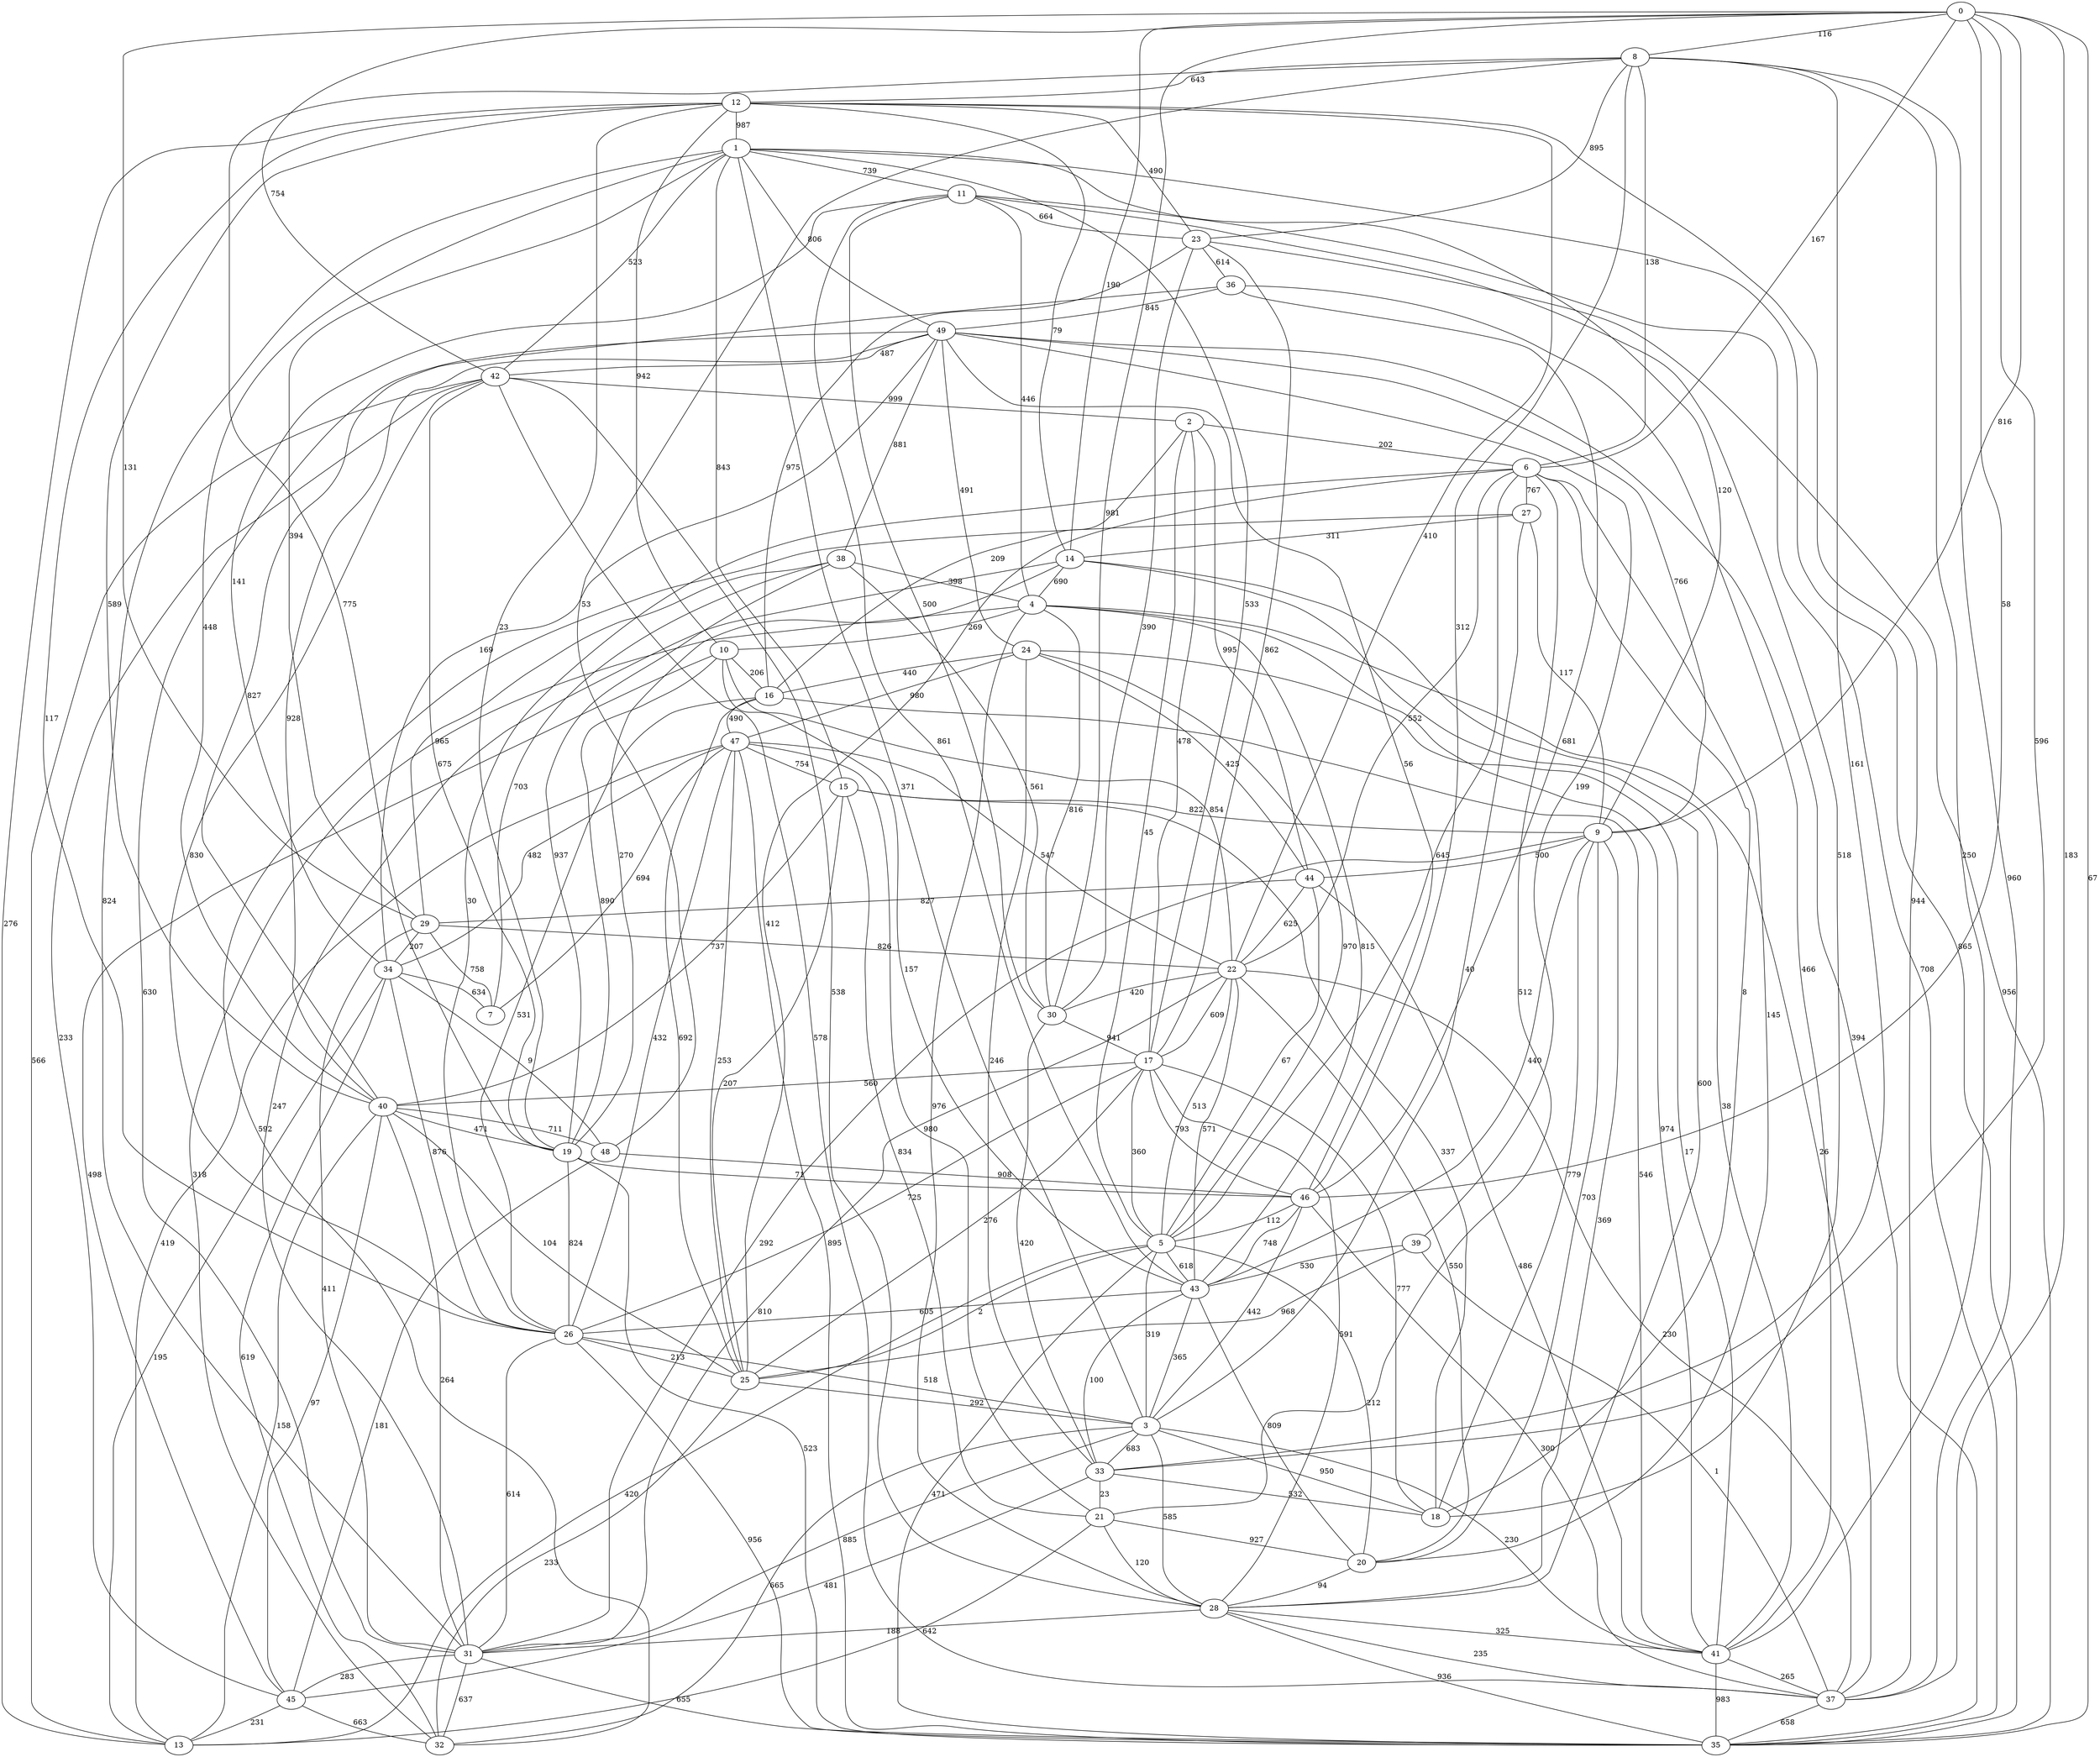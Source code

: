 strict graph G {
0;
1;
2;
3;
4;
5;
6;
7;
8;
9;
10;
11;
12;
13;
14;
15;
16;
17;
18;
19;
20;
21;
22;
23;
24;
25;
26;
27;
28;
29;
30;
31;
32;
33;
34;
35;
36;
37;
38;
39;
40;
41;
42;
43;
44;
45;
46;
47;
48;
49;
32 -- 27 [label=592];
5 -- 22 [label=513];
31 -- 1 [label=824];
0 -- 46 [label=58];
40 -- 1 [label=448];
6 -- 5 [label=645];
6 -- 21 [label=512];
8 -- 33 [label=161];
24 -- 16 [label=440];
9 -- 31 [label=292];
3 -- 1 [label=371];
17 -- 5 [label=360];
39 -- 43 [label=530];
3 -- 18 [label=950];
31 -- 45 [label=283];
28 -- 14 [label=600];
9 -- 20 [label=703];
10 -- 22 [label=854];
37 -- 35 [label=658];
8 -- 23 [label=895];
14 -- 0 [label=190];
10 -- 43 [label=157];
1 -- 29 [label=394];
34 -- 48 [label=9];
35 -- 0 [label=949];
17 -- 1 [label=533];
40 -- 13 [label=158];
49 -- 1 [label=806];
17 -- 40 [label=560];
30 -- 17 [label=941];
41 -- 8 [label=875];
17 -- 28 [label=591];
39 -- 37 [label=1];
28 -- 41 [label=325];
34 -- 26 [label=691];
31 -- 14 [label=247];
30 -- 0 [label=917];
46 -- 36 [label=681];
41 -- 3 [label=230];
7 -- 47 [label=694];
27 -- 14 [label=311];
16 -- 25 [label=692];
38 -- 4 [label=398];
15 -- 9 [label=822];
40 -- 12 [label=589];
40 -- 48 [label=711];
1 -- 15 [label=843];
18 -- 11 [label=518];
42 -- 28 [label=538];
2 -- 6 [label=202];
38 -- 29 [label=902];
31 -- 26 [label=614];
4 -- 10 [label=269];
6 -- 0 [label=167];
19 -- 10 [label=915];
5 -- 43 [label=618];
46 -- 43 [label=748];
26 -- 17 [label=725];
49 -- 9 [label=766];
47 -- 34 [label=482];
49 -- 31 [label=630];
35 -- 0 [label=67];
49 -- 24 [label=491];
12 -- 19 [label=23];
33 -- 43 [label=100];
33 -- 21 [label=23];
3 -- 43 [label=365];
31 -- 32 [label=646];
8 -- 46 [label=312];
47 -- 13 [label=419];
16 -- 41 [label=546];
26 -- 25 [label=213];
38 -- 7 [label=703];
42 -- 19 [label=675];
12 -- 26 [label=117];
0 -- 33 [label=833];
23 -- 12 [label=490];
48 -- 46 [label=908];
44 -- 29 [label=132];
20 -- 28 [label=94];
37 -- 0 [label=183];
20 -- 5 [label=212];
37 -- 42 [label=578];
4 -- 30 [label=816];
5 -- 3 [label=319];
47 -- 15 [label=754];
16 -- 47 [label=490];
44 -- 29 [label=827];
13 -- 42 [label=566];
23 -- 17 [label=862];
41 -- 14 [label=38];
37 -- 46 [label=300];
32 -- 4 [label=318];
47 -- 25 [label=253];
38 -- 29 [label=965];
9 -- 28 [label=369];
31 -- 35 [label=655];
23 -- 35 [label=956];
1 -- 42 [label=523];
19 -- 35 [label=855];
3 -- 28 [label=585];
40 -- 15 [label=737];
45 -- 48 [label=181];
29 -- 22 [label=826];
34 -- 7 [label=70];
6 -- 18 [label=8];
22 -- 17 [label=609];
28 -- 31 [label=188];
34 -- 7 [label=634];
19 -- 8 [label=775];
26 -- 3 [label=518];
19 -- 10 [label=890];
11 -- 35 [label=708];
11 -- 30 [label=500];
10 -- 16 [label=206];
40 -- 19 [label=471];
25 -- 17 [label=276];
28 -- 37 [label=235];
35 -- 1 [label=865];
1 -- 11 [label=739];
24 -- 47 [label=980];
22 -- 30 [label=420];
46 -- 49 [label=56];
4 -- 41 [label=519];
47 -- 22 [label=547];
23 -- 36 [label=614];
46 -- 5 [label=112];
6 -- 26 [label=30];
22 -- 20 [label=550];
12 -- 37 [label=944];
6 -- 25 [label=412];
4 -- 11 [label=446];
49 -- 40 [label=928];
46 -- 17 [label=793];
24 -- 44 [label=425];
25 -- 3 [label=292];
5 -- 35 [label=471];
43 -- 22 [label=38];
24 -- 33 [label=246];
29 -- 34 [label=207];
3 -- 27 [label=40];
3 -- 33 [label=683];
45 -- 42 [label=233];
40 -- 31 [label=264];
41 -- 35 [label=983];
43 -- 26 [label=605];
23 -- 30 [label=390];
34 -- 49 [label=169];
19 -- 46 [label=71];
18 -- 17 [label=777];
31 -- 32 [label=637];
12 -- 14 [label=156];
0 -- 9 [label=816];
25 -- 5 [label=2];
5 -- 13 [label=420];
34 -- 26 [label=876];
0 -- 8 [label=116];
36 -- 49 [label=845];
43 -- 4 [label=851];
21 -- 20 [label=947];
19 -- 14 [label=270];
49 -- 38 [label=881];
17 -- 2 [label=478];
9 -- 18 [label=779];
12 -- 14 [label=79];
34 -- 13 [label=195];
18 -- 15 [label=337];
21 -- 13 [label=642];
45 -- 13 [label=231];
23 -- 16 [label=893];
42 -- 2 [label=999];
26 -- 16 [label=531];
47 -- 26 [label=432];
29 -- 31 [label=411];
43 -- 9 [label=440];
26 -- 42 [label=830];
3 -- 46 [label=442];
35 -- 28 [label=936];
19 -- 26 [label=824];
19 -- 35 [label=523];
31 -- 3 [label=885];
23 -- 16 [label=975];
38 -- 19 [label=937];
38 -- 30 [label=561];
13 -- 12 [label=276];
20 -- 6 [label=145];
7 -- 29 [label=758];
43 -- 22 [label=387];
3 -- 32 [label=665];
30 -- 33 [label=420];
24 -- 5 [label=970];
14 -- 4 [label=690];
12 -- 1 [label=987];
6 -- 8 [label=138];
30 -- 0 [label=981];
49 -- 42 [label=487];
45 -- 32 [label=663];
21 -- 20 [label=927];
0 -- 42 [label=754];
28 -- 4 [label=976];
43 -- 20 [label=809];
34 -- 32 [label=619];
11 -- 43 [label=861];
45 -- 33 [label=481];
4 -- 41 [label=974];
9 -- 44 [label=500];
22 -- 31 [label=810];
9 -- 1 [label=120];
2 -- 44 [label=995];
21 -- 47 [label=980];
25 -- 32 [label=233];
41 -- 37 [label=265];
35 -- 26 [label=956];
0 -- 33 [label=596];
12 -- 22 [label=410];
43 -- 4 [label=815];
4 -- 37 [label=26];
8 -- 12 [label=643];
12 -- 10 [label=942];
21 -- 15 [label=834];
25 -- 15 [label=207];
39 -- 25 [label=968];
16 -- 2 [label=209];
8 -- 48 [label=53];
9 -- 27 [label=117];
33 -- 18 [label=532];
45 -- 40 [label=97];
8 -- 37 [label=960];
40 -- 25 [label=710];
40 -- 36 [label=827];
5 -- 44 [label=67];
41 -- 44 [label=486];
40 -- 25 [label=104];
29 -- 0 [label=131];
22 -- 37 [label=230];
6 -- 27 [label=767];
35 -- 47 [label=895];
43 -- 22 [label=571];
41 -- 8 [label=250];
5 -- 2 [label=45];
41 -- 36 [label=466];
28 -- 21 [label=120];
44 -- 22 [label=625];
6 -- 22 [label=552];
24 -- 41 [label=17];
11 -- 23 [label=664];
10 -- 45 [label=498];
34 -- 11 [label=141];
49 -- 39 [label=199];
49 -- 35 [label=394];
}
